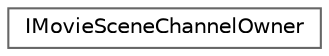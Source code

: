 digraph "Graphical Class Hierarchy"
{
 // INTERACTIVE_SVG=YES
 // LATEX_PDF_SIZE
  bgcolor="transparent";
  edge [fontname=Helvetica,fontsize=10,labelfontname=Helvetica,labelfontsize=10];
  node [fontname=Helvetica,fontsize=10,shape=box,height=0.2,width=0.4];
  rankdir="LR";
  Node0 [id="Node000000",label="IMovieSceneChannelOwner",height=0.2,width=0.4,color="grey40", fillcolor="white", style="filled",URL="$d3/d05/classIMovieSceneChannelOwner.html",tooltip="Interface that can be added to a channel owner to implement various opt-in behaviors for that channel..."];
}
